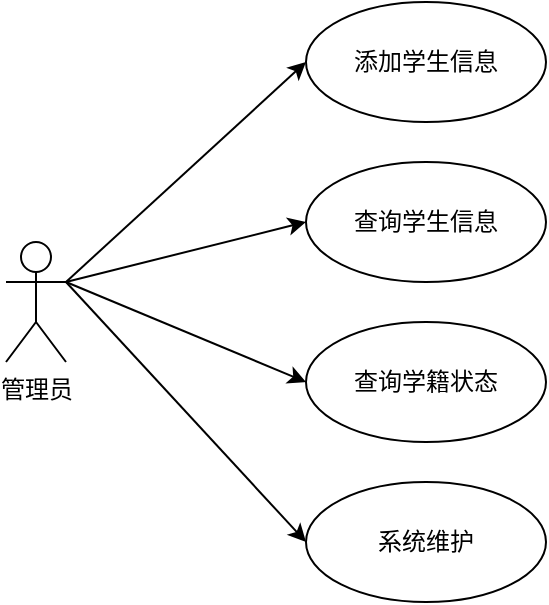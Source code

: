 <mxfile version="24.1.0" type="device">
  <diagram name="第 1 页" id="m4WlvHM6WWsqlOekGDqn">
    <mxGraphModel dx="250" dy="661" grid="1" gridSize="10" guides="1" tooltips="1" connect="1" arrows="1" fold="1" page="1" pageScale="1" pageWidth="827" pageHeight="1169" math="0" shadow="0">
      <root>
        <mxCell id="0" />
        <mxCell id="1" parent="0" />
        <mxCell id="K8trbJLzHtX-AJA_kqR3-7" style="rounded=0;orthogonalLoop=1;jettySize=auto;html=1;exitX=1;exitY=0.333;exitDx=0;exitDy=0;exitPerimeter=0;entryX=0;entryY=0.5;entryDx=0;entryDy=0;" edge="1" parent="1" source="K8trbJLzHtX-AJA_kqR3-1" target="K8trbJLzHtX-AJA_kqR3-5">
          <mxGeometry relative="1" as="geometry" />
        </mxCell>
        <mxCell id="K8trbJLzHtX-AJA_kqR3-8" style="rounded=0;orthogonalLoop=1;jettySize=auto;html=1;exitX=1;exitY=0.333;exitDx=0;exitDy=0;exitPerimeter=0;entryX=0;entryY=0.5;entryDx=0;entryDy=0;" edge="1" parent="1" source="K8trbJLzHtX-AJA_kqR3-1" target="K8trbJLzHtX-AJA_kqR3-2">
          <mxGeometry relative="1" as="geometry" />
        </mxCell>
        <mxCell id="K8trbJLzHtX-AJA_kqR3-9" style="rounded=0;orthogonalLoop=1;jettySize=auto;html=1;exitX=1;exitY=0.333;exitDx=0;exitDy=0;exitPerimeter=0;entryX=0;entryY=0.5;entryDx=0;entryDy=0;" edge="1" parent="1" source="K8trbJLzHtX-AJA_kqR3-1" target="K8trbJLzHtX-AJA_kqR3-3">
          <mxGeometry relative="1" as="geometry" />
        </mxCell>
        <mxCell id="K8trbJLzHtX-AJA_kqR3-10" style="rounded=0;orthogonalLoop=1;jettySize=auto;html=1;exitX=1;exitY=0.333;exitDx=0;exitDy=0;exitPerimeter=0;entryX=0;entryY=0.5;entryDx=0;entryDy=0;" edge="1" parent="1" source="K8trbJLzHtX-AJA_kqR3-1" target="K8trbJLzHtX-AJA_kqR3-4">
          <mxGeometry relative="1" as="geometry" />
        </mxCell>
        <mxCell id="K8trbJLzHtX-AJA_kqR3-1" value="管理员" style="shape=umlActor;verticalLabelPosition=bottom;verticalAlign=top;html=1;outlineConnect=0;" vertex="1" parent="1">
          <mxGeometry x="10" y="190" width="30" height="60" as="geometry" />
        </mxCell>
        <mxCell id="K8trbJLzHtX-AJA_kqR3-2" value="查询学生信息" style="ellipse;whiteSpace=wrap;html=1;" vertex="1" parent="1">
          <mxGeometry x="160" y="150" width="120" height="60" as="geometry" />
        </mxCell>
        <mxCell id="K8trbJLzHtX-AJA_kqR3-3" value="查询学籍状态" style="ellipse;whiteSpace=wrap;html=1;" vertex="1" parent="1">
          <mxGeometry x="160" y="230" width="120" height="60" as="geometry" />
        </mxCell>
        <mxCell id="K8trbJLzHtX-AJA_kqR3-4" value="系统维护" style="ellipse;whiteSpace=wrap;html=1;" vertex="1" parent="1">
          <mxGeometry x="160" y="310" width="120" height="60" as="geometry" />
        </mxCell>
        <mxCell id="K8trbJLzHtX-AJA_kqR3-5" value="添加学生信息" style="ellipse;whiteSpace=wrap;html=1;" vertex="1" parent="1">
          <mxGeometry x="160" y="70" width="120" height="60" as="geometry" />
        </mxCell>
      </root>
    </mxGraphModel>
  </diagram>
</mxfile>
